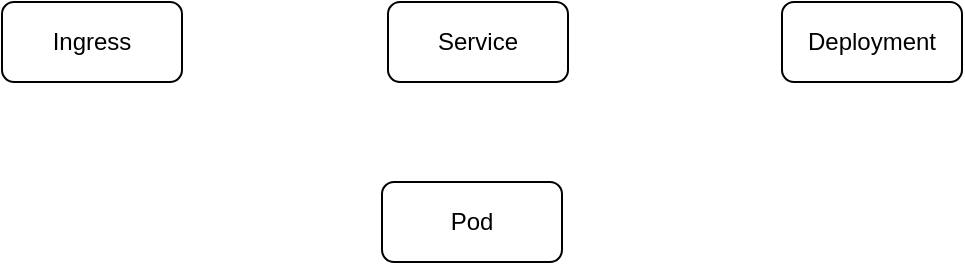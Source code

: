<mxfile version="16.1.2" type="github">
  <diagram id="mNDQtoVNA52bK0PVw6LE" name="Page-1">
    <mxGraphModel dx="1203" dy="746" grid="1" gridSize="10" guides="1" tooltips="1" connect="1" arrows="1" fold="1" page="1" pageScale="1" pageWidth="827" pageHeight="1169" math="0" shadow="0">
      <root>
        <mxCell id="0" />
        <mxCell id="1" parent="0" />
        <mxCell id="nFm2U6et1rvXszeza9Tt-1" value="Service" style="rounded=1;whiteSpace=wrap;html=1;" vertex="1" parent="1">
          <mxGeometry x="253" y="180" width="90" height="40" as="geometry" />
        </mxCell>
        <mxCell id="nFm2U6et1rvXszeza9Tt-2" value="Ingress" style="rounded=1;whiteSpace=wrap;html=1;" vertex="1" parent="1">
          <mxGeometry x="60" y="180" width="90" height="40" as="geometry" />
        </mxCell>
        <mxCell id="nFm2U6et1rvXszeza9Tt-3" value="Deployment" style="rounded=1;whiteSpace=wrap;html=1;" vertex="1" parent="1">
          <mxGeometry x="450" y="180" width="90" height="40" as="geometry" />
        </mxCell>
        <mxCell id="nFm2U6et1rvXszeza9Tt-5" value="Pod" style="rounded=1;whiteSpace=wrap;html=1;" vertex="1" parent="1">
          <mxGeometry x="250" y="270" width="90" height="40" as="geometry" />
        </mxCell>
      </root>
    </mxGraphModel>
  </diagram>
</mxfile>
